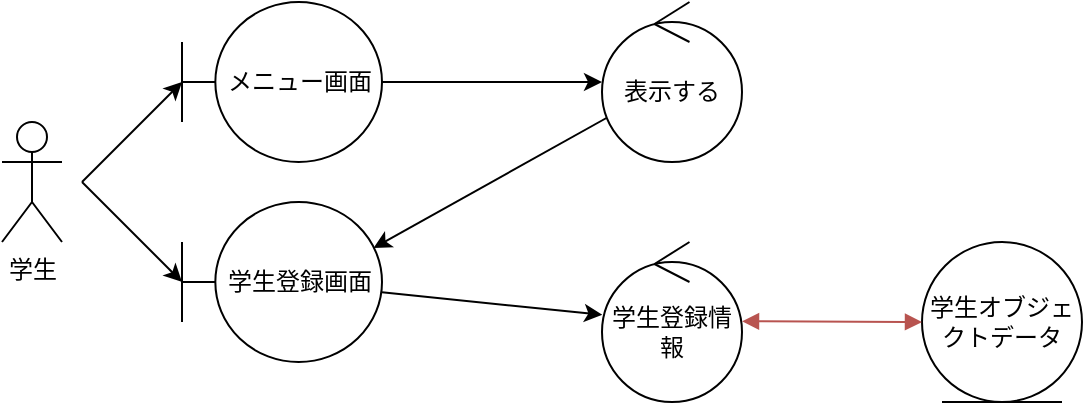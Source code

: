 <mxfile>
    <diagram id="aXJMlI3-BsFzto7-OD0_" name="ページ1">
        <mxGraphModel dx="1111" dy="457" grid="1" gridSize="10" guides="1" tooltips="1" connect="1" arrows="1" fold="1" page="1" pageScale="1" pageWidth="827" pageHeight="1169" math="0" shadow="0">
            <root>
                <mxCell id="0"/>
                <mxCell id="1" parent="0"/>
                <mxCell id="2" value="学生" style="shape=umlActor;verticalLabelPosition=bottom;verticalAlign=top;html=1;outlineConnect=0;" vertex="1" parent="1">
                    <mxGeometry x="210" y="410" width="30" height="60" as="geometry"/>
                </mxCell>
                <mxCell id="3" value="" style="endArrow=classic;html=1;" edge="1" parent="1">
                    <mxGeometry width="50" height="50" relative="1" as="geometry">
                        <mxPoint x="250" y="440" as="sourcePoint"/>
                        <mxPoint x="300" y="490" as="targetPoint"/>
                    </mxGeometry>
                </mxCell>
                <mxCell id="4" value="" style="endArrow=classic;html=1;" edge="1" parent="1">
                    <mxGeometry width="50" height="50" relative="1" as="geometry">
                        <mxPoint x="250" y="440" as="sourcePoint"/>
                        <mxPoint x="300" y="390" as="targetPoint"/>
                    </mxGeometry>
                </mxCell>
                <mxCell id="5" value="" style="edgeStyle=none;html=1;" edge="1" parent="1" source="6" target="8">
                    <mxGeometry relative="1" as="geometry"/>
                </mxCell>
                <mxCell id="6" value="学生登録画面" style="shape=umlBoundary;whiteSpace=wrap;html=1;" vertex="1" parent="1">
                    <mxGeometry x="300" y="450" width="100" height="80" as="geometry"/>
                </mxCell>
                <mxCell id="7" value="" style="edgeStyle=none;html=1;" edge="1" parent="1">
                    <mxGeometry relative="1" as="geometry">
                        <mxPoint x="400" y="390" as="sourcePoint"/>
                        <mxPoint x="510" y="390" as="targetPoint"/>
                    </mxGeometry>
                </mxCell>
                <mxCell id="8" value="学生登録情報" style="ellipse;shape=umlControl;whiteSpace=wrap;html=1;" vertex="1" parent="1">
                    <mxGeometry x="510" y="470" width="70" height="80" as="geometry"/>
                </mxCell>
                <mxCell id="9" value="学生オブジェクトデータ" style="ellipse;shape=umlEntity;whiteSpace=wrap;html=1;" vertex="1" parent="1">
                    <mxGeometry x="670" y="470" width="80" height="80" as="geometry"/>
                </mxCell>
                <mxCell id="10" style="edgeStyle=none;html=1;entryX=0.957;entryY=0.288;entryDx=0;entryDy=0;entryPerimeter=0;" edge="1" parent="1" target="6">
                    <mxGeometry relative="1" as="geometry">
                        <mxPoint x="514" y="407" as="sourcePoint"/>
                    </mxGeometry>
                </mxCell>
                <mxCell id="11" value="" style="endArrow=block;startArrow=block;endFill=1;startFill=1;html=1;fillColor=#f8cecc;strokeColor=#b85450;" edge="1" parent="1">
                    <mxGeometry width="160" relative="1" as="geometry">
                        <mxPoint x="580" y="509.64" as="sourcePoint"/>
                        <mxPoint x="670" y="510" as="targetPoint"/>
                    </mxGeometry>
                </mxCell>
                <mxCell id="12" value="メニュー画面" style="shape=umlBoundary;whiteSpace=wrap;html=1;" vertex="1" parent="1">
                    <mxGeometry x="300" y="350" width="100" height="80" as="geometry"/>
                </mxCell>
                <mxCell id="14" value="表示する" style="ellipse;shape=umlControl;whiteSpace=wrap;html=1;" vertex="1" parent="1">
                    <mxGeometry x="510" y="350" width="70" height="80" as="geometry"/>
                </mxCell>
            </root>
        </mxGraphModel>
    </diagram>
</mxfile>